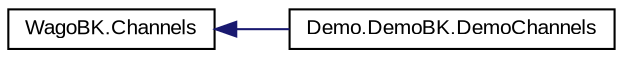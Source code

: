 digraph "Graphical Class Hierarchy"
{
  edge [fontname="Arial",fontsize="10",labelfontname="Arial",labelfontsize="10"];
  node [fontname="Arial",fontsize="10",shape=record];
  rankdir="LR";
  Node1 [label="WagoBK.Channels",height=0.2,width=0.4,color="black", fillcolor="white", style="filled",URL="$class_wago_b_k_1_1_channels.html",tooltip="Basisklasse die die Auflistung der BK-Kanäle enthält. "];
  Node1 -> Node2 [dir="back",color="midnightblue",fontsize="10",style="solid",fontname="Arial"];
  Node2 [label="Demo.DemoBK.DemoChannels",height=0.2,width=0.4,color="black", fillcolor="white", style="filled",URL="$class_demo_1_1_demo_b_k_1_1_demo_channels.html"];
}
